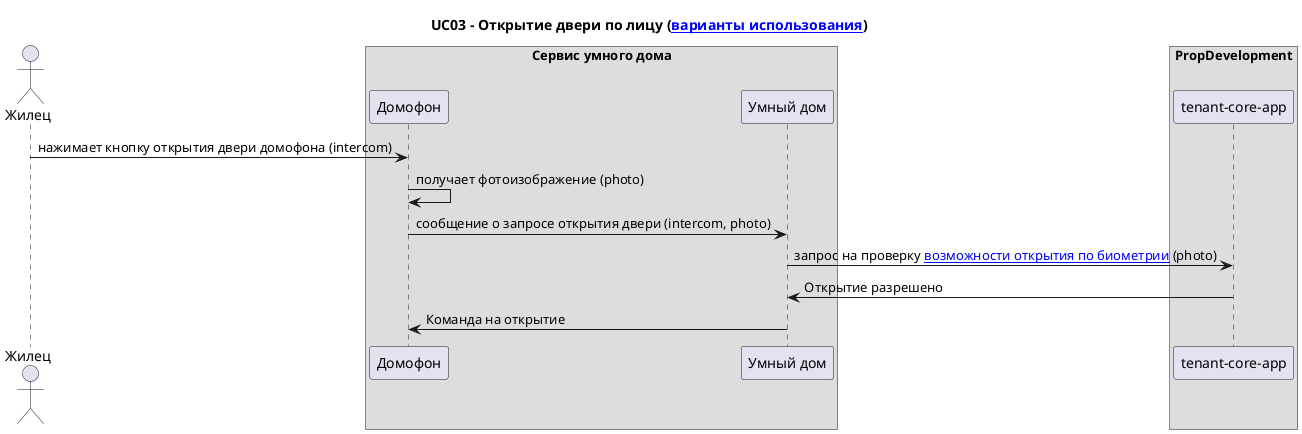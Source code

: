 @startuml

title UC03 - Открытие двери по лицу ([[./uc.puml варианты использования]])

actor Жилец as Tenant
box "Сервис умного дома"
    participant "Домофон" as Intercom
    participant "Умный дом" as SmartHome
end box

box "PropDevelopment"
    participant "tenant-core-app" as TenantCoreApp
end box

Tenant -> Intercom: нажимает кнопку открытия двери домофона (intercom)
Intercom -> Intercom: получает фотоизображение (photo)
Intercom -> SmartHome: сообщение о запросе открытия двери (intercom, photo)
SmartHome -> TenantCoreApp: запрос на проверку [[UC03i1.puml возможности открытия по биометрии]] (photo)
TenantCoreApp -> SmartHome: Открытие разрешено
SmartHome -> Intercom: Команда на открытие
@enduml